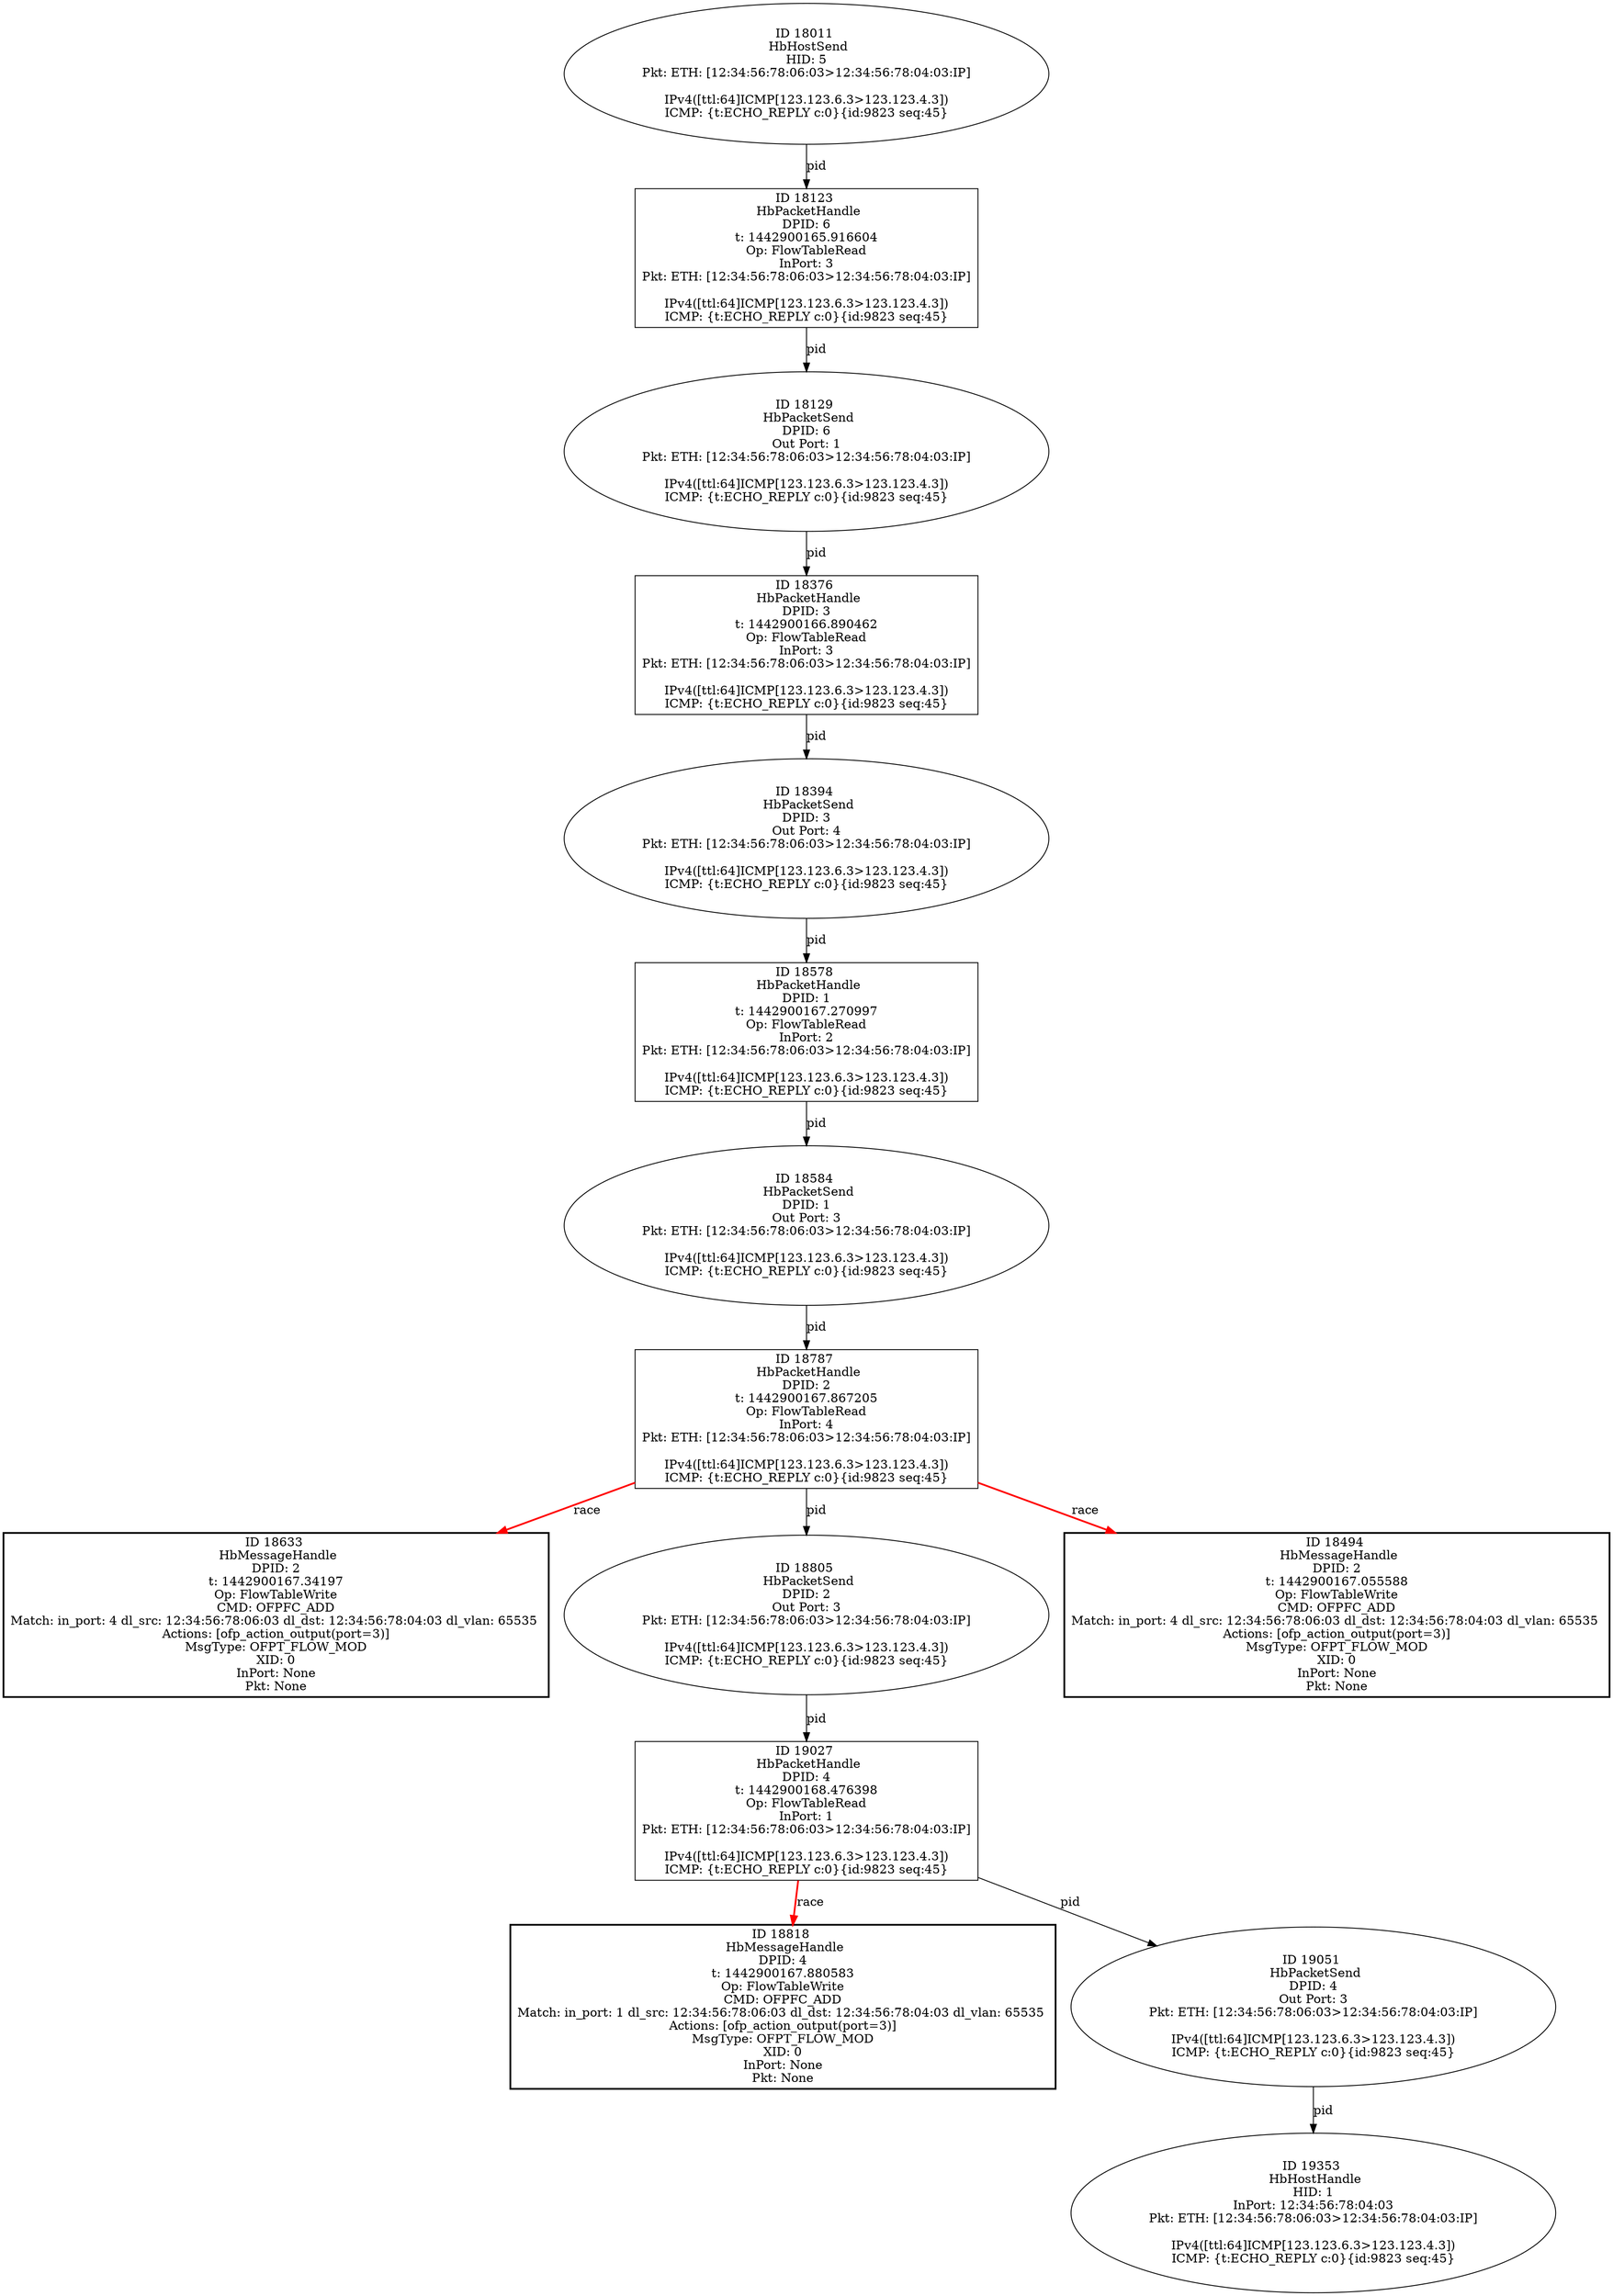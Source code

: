 strict digraph G {
18818 [shape=box, style=bold, event=<hb_events.HbMessageHandle object at 0x10bea9350>, label="ID 18818 
 HbMessageHandle
DPID: 4
t: 1442900167.880583
Op: FlowTableWrite
CMD: OFPFC_ADD
Match: in_port: 1 dl_src: 12:34:56:78:06:03 dl_dst: 12:34:56:78:04:03 dl_vlan: 65535 
Actions: [ofp_action_output(port=3)]
MsgType: OFPT_FLOW_MOD
XID: 0
InPort: None
Pkt: None"];
18787 [shape=box, event=<hb_events.HbPacketHandle object at 0x10be77f90>, label="ID 18787 
 HbPacketHandle
DPID: 2
t: 1442900167.867205
Op: FlowTableRead
InPort: 4
Pkt: ETH: [12:34:56:78:06:03>12:34:56:78:04:03:IP]

IPv4([ttl:64]ICMP[123.123.6.3>123.123.4.3])
ICMP: {t:ECHO_REPLY c:0}{id:9823 seq:45}"];
18123 [shape=box, event=<hb_events.HbPacketHandle object at 0x10baa8910>, label="ID 18123 
 HbPacketHandle
DPID: 6
t: 1442900165.916604
Op: FlowTableRead
InPort: 3
Pkt: ETH: [12:34:56:78:06:03>12:34:56:78:04:03:IP]

IPv4([ttl:64]ICMP[123.123.6.3>123.123.4.3])
ICMP: {t:ECHO_REPLY c:0}{id:9823 seq:45}"];
18376 [shape=box, event=<hb_events.HbPacketHandle object at 0x10bbfba10>, label="ID 18376 
 HbPacketHandle
DPID: 3
t: 1442900166.890462
Op: FlowTableRead
InPort: 3
Pkt: ETH: [12:34:56:78:06:03>12:34:56:78:04:03:IP]

IPv4([ttl:64]ICMP[123.123.6.3>123.123.4.3])
ICMP: {t:ECHO_REPLY c:0}{id:9823 seq:45}"];
18633 [shape=box, style=bold, event=<hb_events.HbMessageHandle object at 0x10bd7d290>, label="ID 18633 
 HbMessageHandle
DPID: 2
t: 1442900167.34197
Op: FlowTableWrite
CMD: OFPFC_ADD
Match: in_port: 4 dl_src: 12:34:56:78:06:03 dl_dst: 12:34:56:78:04:03 dl_vlan: 65535 
Actions: [ofp_action_output(port=3)]
MsgType: OFPT_FLOW_MOD
XID: 0
InPort: None
Pkt: None"];
19051 [shape=oval, event=<hb_events.HbPacketSend object at 0x10bfe21d0>, label="ID 19051 
 HbPacketSend
DPID: 4
Out Port: 3
Pkt: ETH: [12:34:56:78:06:03>12:34:56:78:04:03:IP]

IPv4([ttl:64]ICMP[123.123.6.3>123.123.4.3])
ICMP: {t:ECHO_REPLY c:0}{id:9823 seq:45}"];
18129 [shape=oval, event=<hb_events.HbPacketSend object at 0x10bab5610>, label="ID 18129 
 HbPacketSend
DPID: 6
Out Port: 1
Pkt: ETH: [12:34:56:78:06:03>12:34:56:78:04:03:IP]

IPv4([ttl:64]ICMP[123.123.6.3>123.123.4.3])
ICMP: {t:ECHO_REPLY c:0}{id:9823 seq:45}"];
18578 [shape=box, event=<hb_events.HbPacketHandle object at 0x10bd51d90>, label="ID 18578 
 HbPacketHandle
DPID: 1
t: 1442900167.270997
Op: FlowTableRead
InPort: 2
Pkt: ETH: [12:34:56:78:06:03>12:34:56:78:04:03:IP]

IPv4([ttl:64]ICMP[123.123.6.3>123.123.4.3])
ICMP: {t:ECHO_REPLY c:0}{id:9823 seq:45}"];
19027 [shape=box, event=<hb_events.HbPacketHandle object at 0x10bfe2f10>, label="ID 19027 
 HbPacketHandle
DPID: 4
t: 1442900168.476398
Op: FlowTableRead
InPort: 1
Pkt: ETH: [12:34:56:78:06:03>12:34:56:78:04:03:IP]

IPv4([ttl:64]ICMP[123.123.6.3>123.123.4.3])
ICMP: {t:ECHO_REPLY c:0}{id:9823 seq:45}"];
18805 [shape=oval, event=<hb_events.HbPacketSend object at 0x10be7de50>, label="ID 18805 
 HbPacketSend
DPID: 2
Out Port: 3
Pkt: ETH: [12:34:56:78:06:03>12:34:56:78:04:03:IP]

IPv4([ttl:64]ICMP[123.123.6.3>123.123.4.3])
ICMP: {t:ECHO_REPLY c:0}{id:9823 seq:45}"];
18584 [shape=oval, event=<hb_events.HbPacketSend object at 0x10bd2b610>, label="ID 18584 
 HbPacketSend
DPID: 1
Out Port: 3
Pkt: ETH: [12:34:56:78:06:03>12:34:56:78:04:03:IP]

IPv4([ttl:64]ICMP[123.123.6.3>123.123.4.3])
ICMP: {t:ECHO_REPLY c:0}{id:9823 seq:45}"];
19353 [shape=oval, event=<hb_events.HbHostHandle object at 0x10c0fd590>, label="ID 19353 
 HbHostHandle
HID: 1
InPort: 12:34:56:78:04:03
Pkt: ETH: [12:34:56:78:06:03>12:34:56:78:04:03:IP]

IPv4([ttl:64]ICMP[123.123.6.3>123.123.4.3])
ICMP: {t:ECHO_REPLY c:0}{id:9823 seq:45}"];
18394 [shape=oval, event=<hb_events.HbPacketSend object at 0x10bc0b050>, label="ID 18394 
 HbPacketSend
DPID: 3
Out Port: 4
Pkt: ETH: [12:34:56:78:06:03>12:34:56:78:04:03:IP]

IPv4([ttl:64]ICMP[123.123.6.3>123.123.4.3])
ICMP: {t:ECHO_REPLY c:0}{id:9823 seq:45}"];
18011 [shape=oval, event=<hb_events.HbHostSend object at 0x10ba1bb10>, label="ID 18011 
 HbHostSend
HID: 5
Pkt: ETH: [12:34:56:78:06:03>12:34:56:78:04:03:IP]

IPv4([ttl:64]ICMP[123.123.6.3>123.123.4.3])
ICMP: {t:ECHO_REPLY c:0}{id:9823 seq:45}"];
18494 [shape=box, style=bold, event=<hb_events.HbMessageHandle object at 0x10bcc82d0>, label="ID 18494 
 HbMessageHandle
DPID: 2
t: 1442900167.055588
Op: FlowTableWrite
CMD: OFPFC_ADD
Match: in_port: 4 dl_src: 12:34:56:78:06:03 dl_dst: 12:34:56:78:04:03 dl_vlan: 65535 
Actions: [ofp_action_output(port=3)]
MsgType: OFPT_FLOW_MOD
XID: 0
InPort: None
Pkt: None"];
18787 -> 18633  [harmful=True, color=red, style=bold, rel=race, label=race];
18787 -> 18805  [rel=pid, label=pid];
18787 -> 18494  [harmful=True, color=red, style=bold, rel=race, label=race];
18123 -> 18129  [rel=pid, label=pid];
18376 -> 18394  [rel=pid, label=pid];
19051 -> 19353  [rel=pid, label=pid];
18129 -> 18376  [rel=pid, label=pid];
18578 -> 18584  [rel=pid, label=pid];
19027 -> 18818  [harmful=True, color=red, style=bold, rel=race, label=race];
19027 -> 19051  [rel=pid, label=pid];
18805 -> 19027  [rel=pid, label=pid];
18584 -> 18787  [rel=pid, label=pid];
18394 -> 18578  [rel=pid, label=pid];
18011 -> 18123  [rel=pid, label=pid];
}
